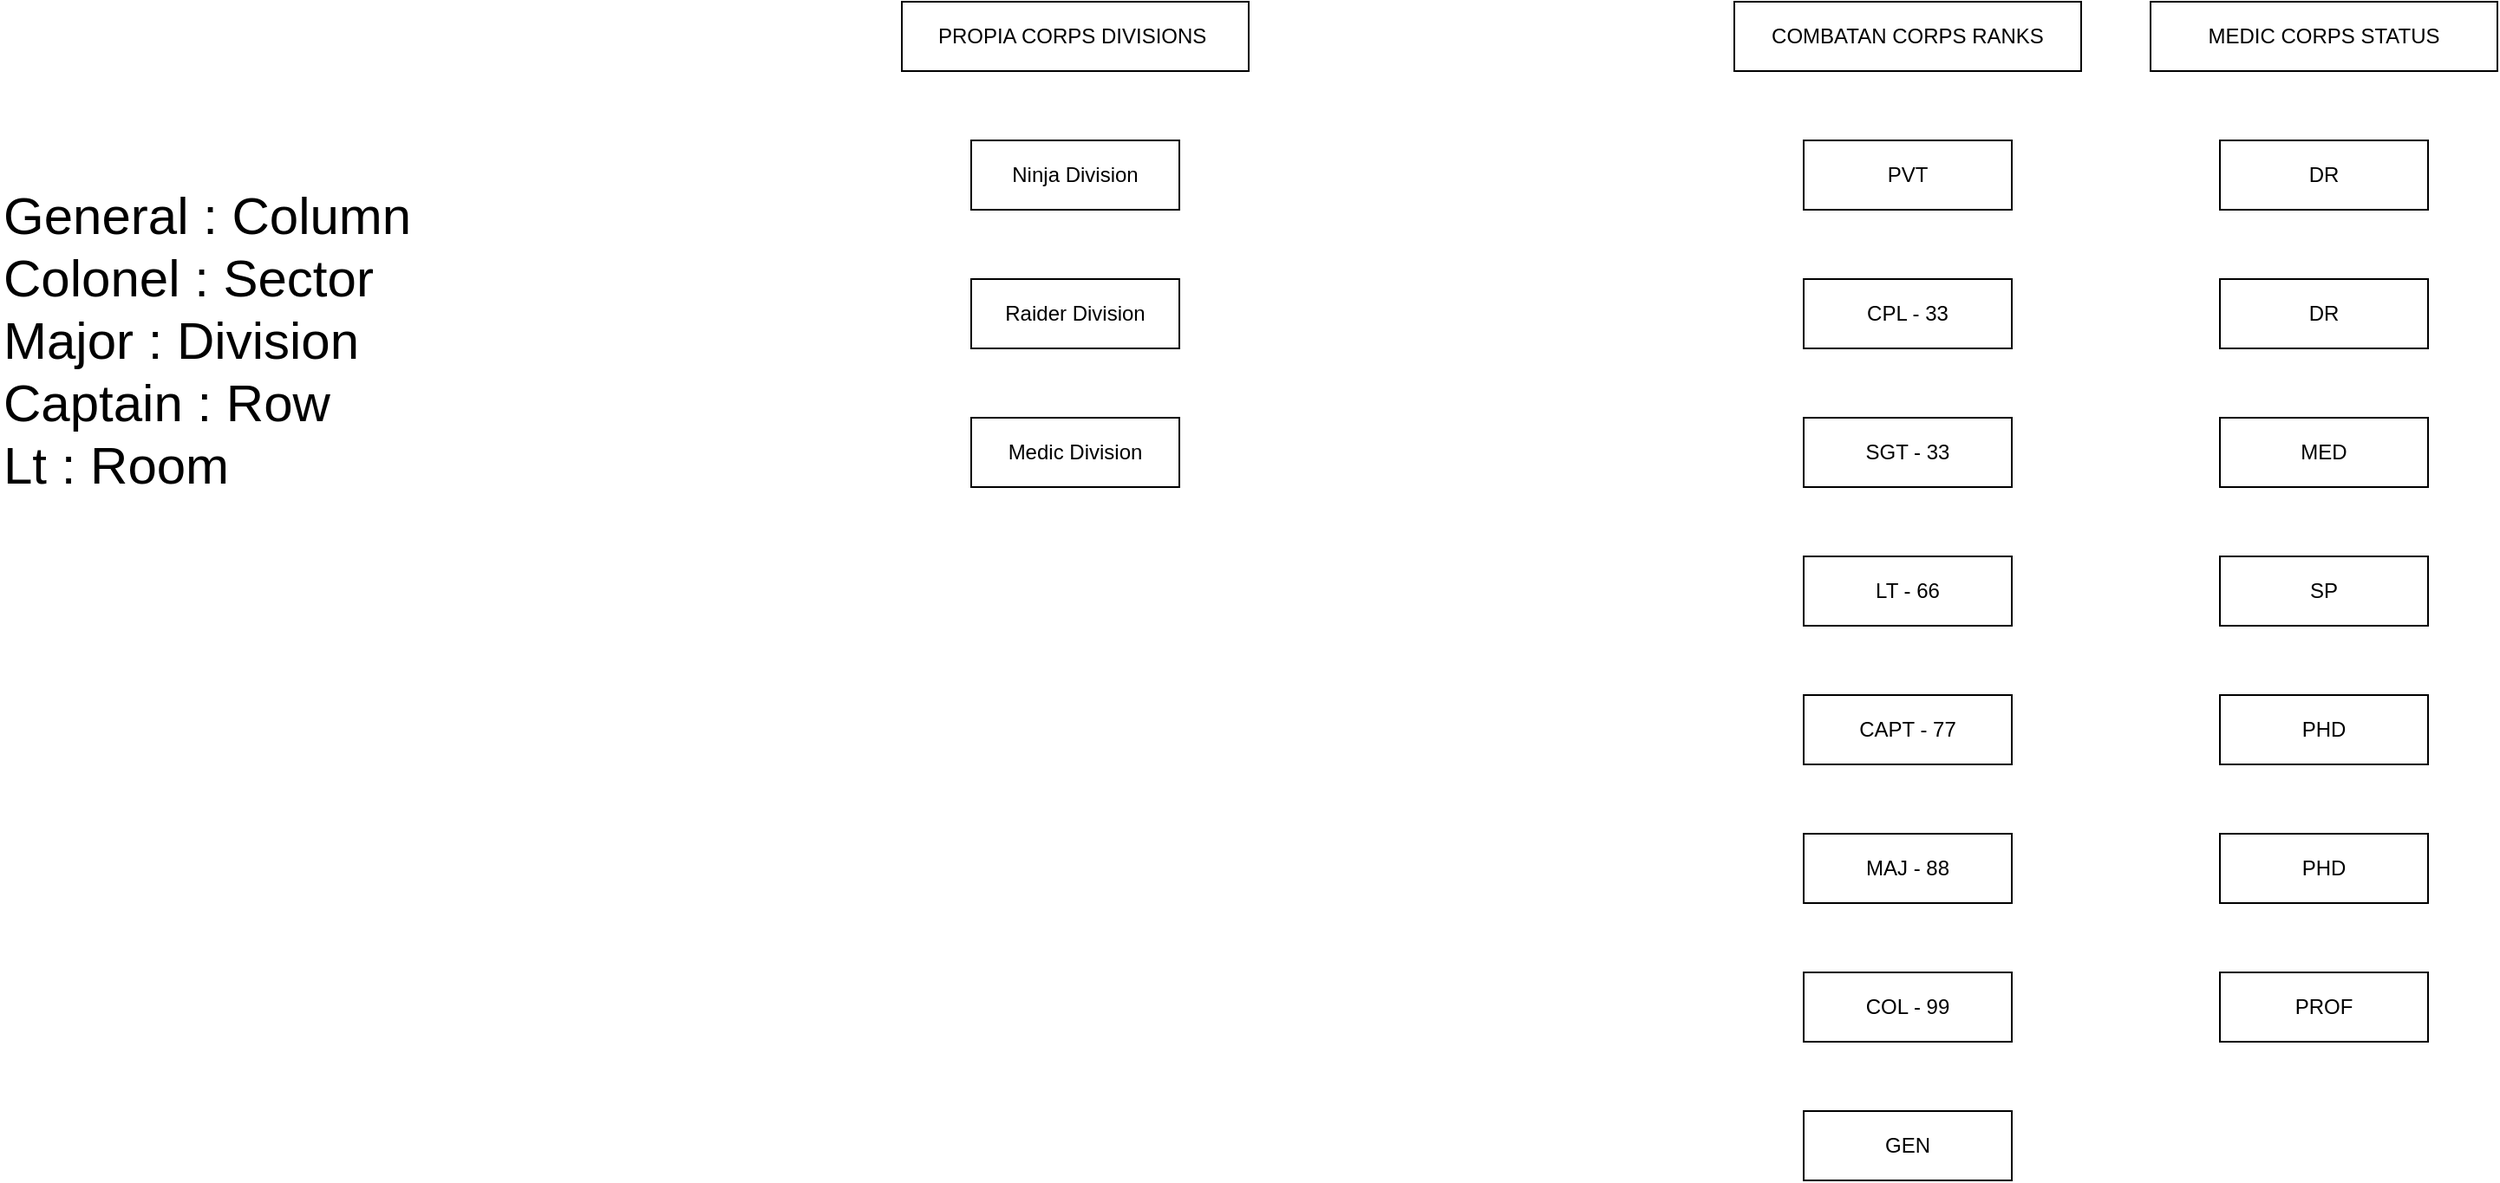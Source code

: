 <mxfile version="14.6.13" type="device"><diagram id="yEh_OIkh6lScHB5dx4g_" name="Page-1"><mxGraphModel dx="1871" dy="612" grid="1" gridSize="10" guides="1" tooltips="1" connect="1" arrows="1" fold="1" page="1" pageScale="1" pageWidth="850" pageHeight="1100" math="0" shadow="0"><root><mxCell id="0"/><mxCell id="1" parent="0"/><mxCell id="pm8wiZb8RQdDcNgAALbW-1" value="DR" style="rounded=0;whiteSpace=wrap;html=1;" parent="1" vertex="1"><mxGeometry x="480" y="160" width="120" height="40" as="geometry"/></mxCell><mxCell id="pm8wiZb8RQdDcNgAALbW-2" value="PROF" style="rounded=0;whiteSpace=wrap;html=1;" parent="1" vertex="1"><mxGeometry x="480" y="560" width="120" height="40" as="geometry"/></mxCell><mxCell id="pm8wiZb8RQdDcNgAALbW-3" value="PHD" style="rounded=0;whiteSpace=wrap;html=1;" parent="1" vertex="1"><mxGeometry x="480" y="400" width="120" height="40" as="geometry"/></mxCell><mxCell id="7_06wKxEid036tNbid1A-1" value="PVT" style="rounded=0;whiteSpace=wrap;html=1;" parent="1" vertex="1"><mxGeometry x="240" y="80" width="120" height="40" as="geometry"/></mxCell><mxCell id="7_06wKxEid036tNbid1A-2" value="CPL - 33" style="rounded=0;whiteSpace=wrap;html=1;" parent="1" vertex="1"><mxGeometry x="240" y="160" width="120" height="40" as="geometry"/></mxCell><mxCell id="7_06wKxEid036tNbid1A-3" value="MAJ - 88" style="rounded=0;whiteSpace=wrap;html=1;" parent="1" vertex="1"><mxGeometry x="240" y="480" width="120" height="40" as="geometry"/></mxCell><mxCell id="7_06wKxEid036tNbid1A-4" value="CAPT - 77" style="rounded=0;whiteSpace=wrap;html=1;" parent="1" vertex="1"><mxGeometry x="240" y="400" width="120" height="40" as="geometry"/></mxCell><mxCell id="7_06wKxEid036tNbid1A-5" value="LT - 66" style="rounded=0;whiteSpace=wrap;html=1;" parent="1" vertex="1"><mxGeometry x="240" y="320" width="120" height="40" as="geometry"/></mxCell><mxCell id="7_06wKxEid036tNbid1A-6" value="SGT - 33" style="rounded=0;whiteSpace=wrap;html=1;" parent="1" vertex="1"><mxGeometry x="240" y="240" width="120" height="40" as="geometry"/></mxCell><mxCell id="7_06wKxEid036tNbid1A-7" value="COL - 99" style="rounded=0;whiteSpace=wrap;html=1;" parent="1" vertex="1"><mxGeometry x="240" y="560" width="120" height="40" as="geometry"/></mxCell><mxCell id="7_06wKxEid036tNbid1A-8" value="GEN" style="rounded=0;whiteSpace=wrap;html=1;" parent="1" vertex="1"><mxGeometry x="240" y="640" width="120" height="40" as="geometry"/></mxCell><mxCell id="7_06wKxEid036tNbid1A-9" value="SP" style="rounded=0;whiteSpace=wrap;html=1;" parent="1" vertex="1"><mxGeometry x="480" y="320" width="120" height="40" as="geometry"/></mxCell><mxCell id="7_06wKxEid036tNbid1A-10" value="MED" style="rounded=0;whiteSpace=wrap;html=1;" parent="1" vertex="1"><mxGeometry x="480" y="240" width="120" height="40" as="geometry"/></mxCell><mxCell id="PCdxwwBhtvHiYzxbWTR0-1" value="DR" style="rounded=0;whiteSpace=wrap;html=1;" parent="1" vertex="1"><mxGeometry x="480" y="80" width="120" height="40" as="geometry"/></mxCell><mxCell id="PCdxwwBhtvHiYzxbWTR0-4" value="COMBATAN CORPS RANKS" style="rounded=0;whiteSpace=wrap;html=1;" parent="1" vertex="1"><mxGeometry x="200" width="200" height="40" as="geometry"/></mxCell><mxCell id="PCdxwwBhtvHiYzxbWTR0-5" value="MEDIC CORPS STATUS" style="rounded=0;whiteSpace=wrap;html=1;" parent="1" vertex="1"><mxGeometry x="440" width="200" height="40" as="geometry"/></mxCell><mxCell id="DSEymRQF8vLlHfFw0wXY-1" value="PHD" style="rounded=0;whiteSpace=wrap;html=1;" parent="1" vertex="1"><mxGeometry x="480" y="480" width="120" height="40" as="geometry"/></mxCell><mxCell id="DSEymRQF8vLlHfFw0wXY-2" value="PROPIA CORPS DIVISIONS&amp;nbsp;" style="rounded=0;whiteSpace=wrap;html=1;" parent="1" vertex="1"><mxGeometry x="-280" width="200" height="40" as="geometry"/></mxCell><mxCell id="DSEymRQF8vLlHfFw0wXY-3" value="Ninja Division" style="rounded=0;whiteSpace=wrap;html=1;" parent="1" vertex="1"><mxGeometry x="-240" y="80" width="120" height="40" as="geometry"/></mxCell><mxCell id="DSEymRQF8vLlHfFw0wXY-4" value="Raider Division" style="rounded=0;whiteSpace=wrap;html=1;" parent="1" vertex="1"><mxGeometry x="-240" y="160" width="120" height="40" as="geometry"/></mxCell><mxCell id="DSEymRQF8vLlHfFw0wXY-5" value="Medic Division" style="rounded=0;whiteSpace=wrap;html=1;" parent="1" vertex="1"><mxGeometry x="-240" y="240" width="120" height="40" as="geometry"/></mxCell><mxCell id="bXgyuWL_tknAcAEfeKFO-2" value="&lt;font style=&quot;font-size: 30px&quot;&gt;General : Column&amp;nbsp;&amp;nbsp;&lt;br&gt;Colonel : Sector&lt;br&gt;Major : Division&lt;br&gt;Captain : Row&amp;nbsp;&lt;br&gt;Lt : Room&lt;br&gt;&lt;/font&gt;" style="text;html=1;strokeColor=none;fillColor=none;align=left;verticalAlign=middle;whiteSpace=wrap;rounded=0;" vertex="1" parent="1"><mxGeometry x="-800" y="50" width="260" height="290" as="geometry"/></mxCell></root></mxGraphModel></diagram></mxfile>